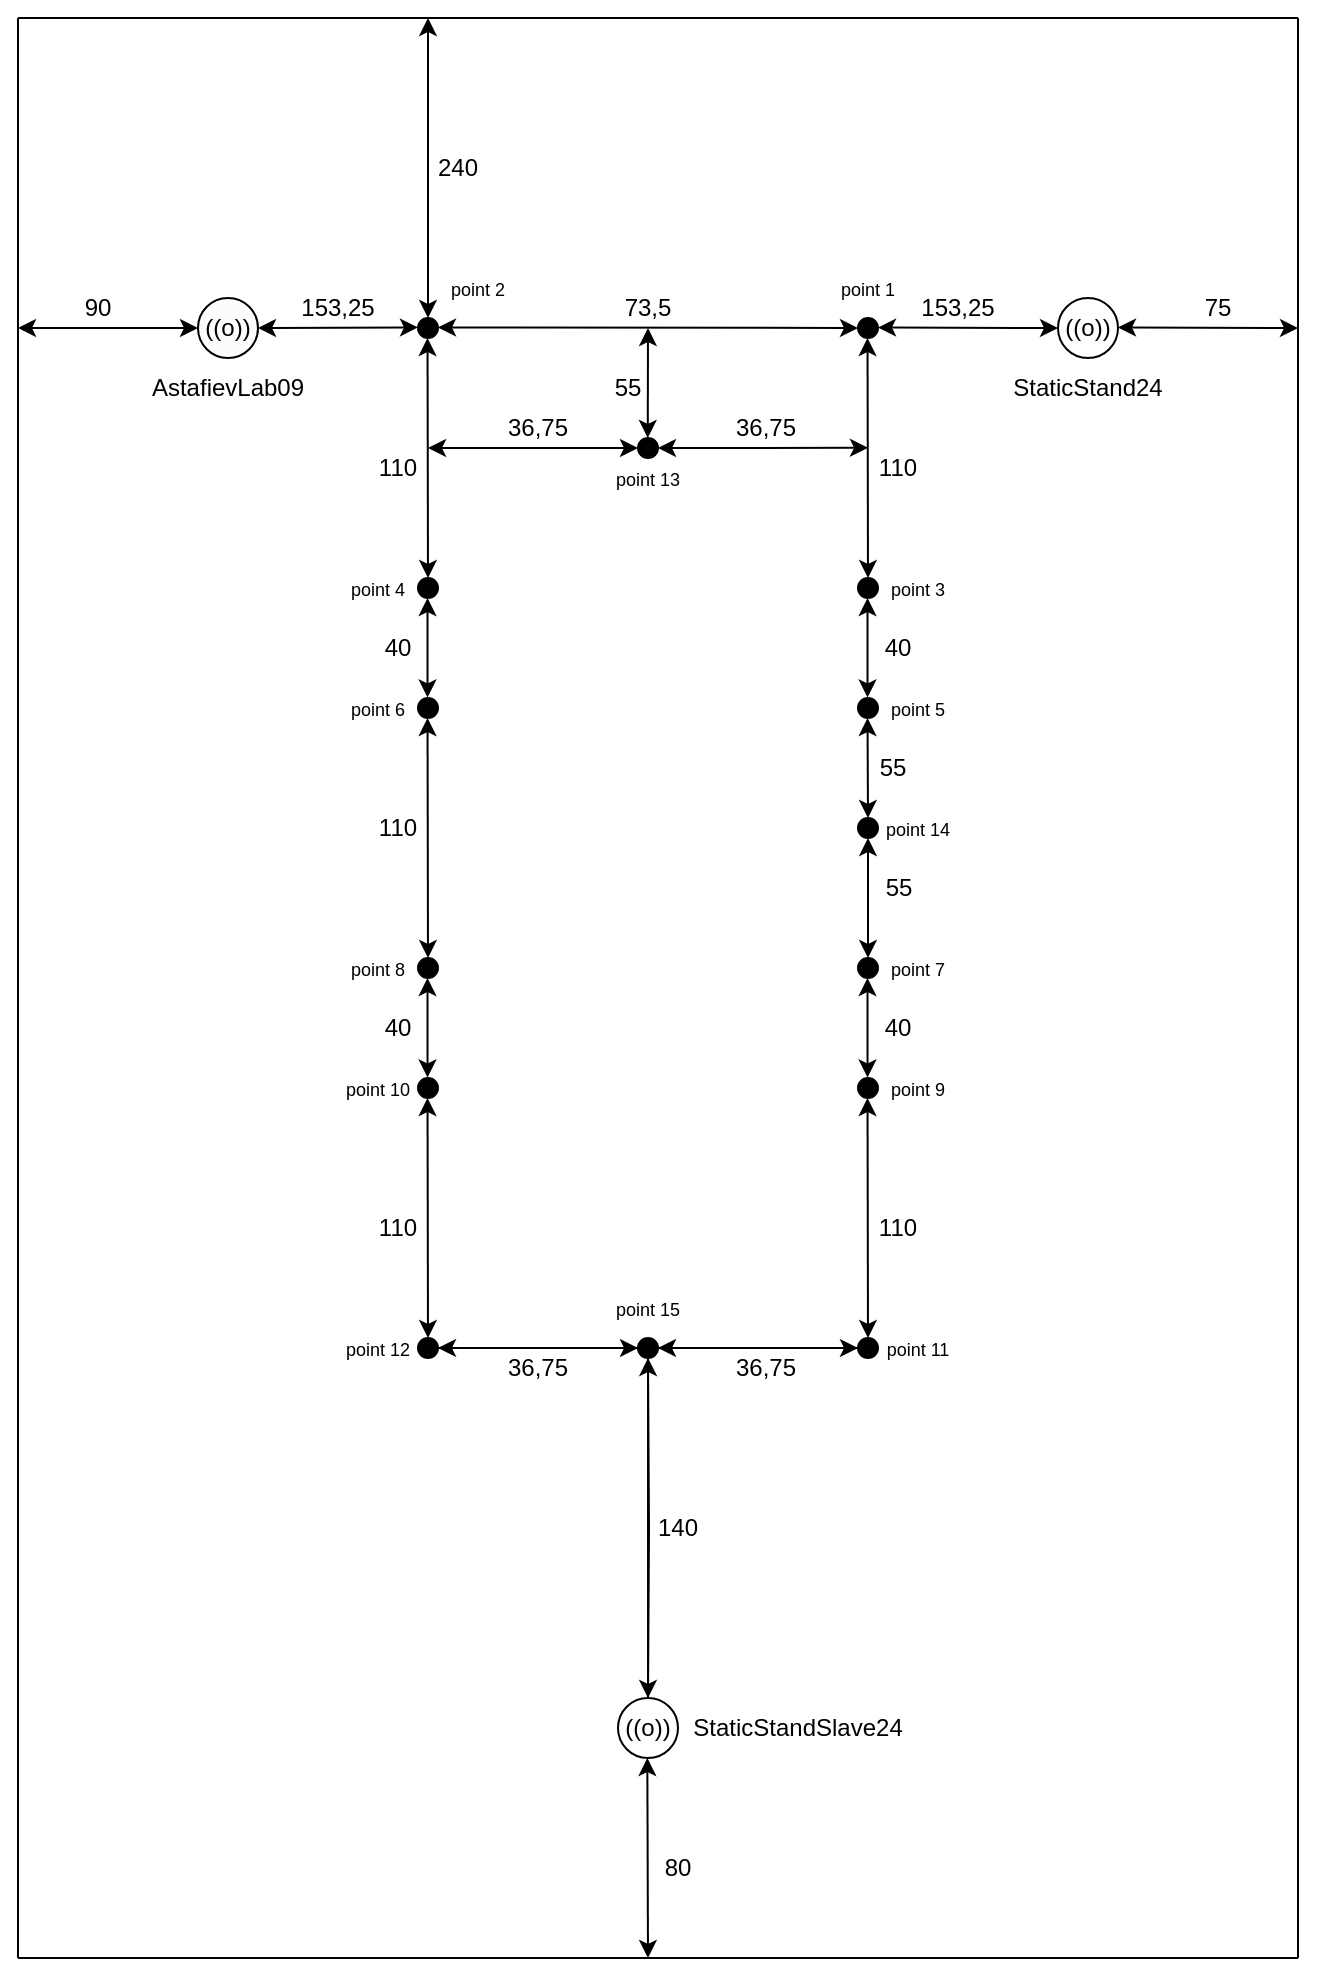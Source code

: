 <mxfile version="26.1.0">
  <diagram name="Страница — 1" id="Lmm25QguTGW_84BgqQ6a">
    <mxGraphModel dx="819" dy="1595" grid="1" gridSize="10" guides="1" tooltips="1" connect="1" arrows="1" fold="1" page="1" pageScale="1" pageWidth="827" pageHeight="1169" math="0" shadow="0">
      <root>
        <mxCell id="0" />
        <mxCell id="1" parent="0" />
        <mxCell id="PwcIGHLQwaDQoBqi6ZXV-9" value="" style="endArrow=classic;startArrow=classic;html=1;rounded=0;" edge="1" parent="1">
          <mxGeometry width="50" height="50" relative="1" as="geometry">
            <mxPoint x="160" y="115" as="sourcePoint" />
            <mxPoint x="240" y="114.71" as="targetPoint" />
          </mxGeometry>
        </mxCell>
        <mxCell id="PwcIGHLQwaDQoBqi6ZXV-10" value="" style="endArrow=classic;startArrow=classic;html=1;rounded=0;" edge="1" parent="1">
          <mxGeometry width="50" height="50" relative="1" as="geometry">
            <mxPoint x="250" y="114.71" as="sourcePoint" />
            <mxPoint x="460" y="115" as="targetPoint" />
          </mxGeometry>
        </mxCell>
        <mxCell id="PwcIGHLQwaDQoBqi6ZXV-11" value="" style="endArrow=classic;startArrow=classic;html=1;rounded=0;" edge="1" parent="1">
          <mxGeometry width="50" height="50" relative="1" as="geometry">
            <mxPoint x="470" y="114.76" as="sourcePoint" />
            <mxPoint x="560" y="115" as="targetPoint" />
          </mxGeometry>
        </mxCell>
        <mxCell id="PwcIGHLQwaDQoBqi6ZXV-12" value="" style="endArrow=classic;startArrow=classic;html=1;rounded=0;entryX=0;entryY=0.5;entryDx=0;entryDy=0;" edge="1" parent="1">
          <mxGeometry width="50" height="50" relative="1" as="geometry">
            <mxPoint x="40" y="115" as="sourcePoint" />
            <mxPoint x="130" y="115" as="targetPoint" />
          </mxGeometry>
        </mxCell>
        <mxCell id="PwcIGHLQwaDQoBqi6ZXV-13" value="" style="endArrow=classic;startArrow=classic;html=1;rounded=0;" edge="1" parent="1">
          <mxGeometry width="50" height="50" relative="1" as="geometry">
            <mxPoint x="590" y="114.71" as="sourcePoint" />
            <mxPoint x="680" y="115" as="targetPoint" />
          </mxGeometry>
        </mxCell>
        <mxCell id="PwcIGHLQwaDQoBqi6ZXV-15" value="((о))" style="ellipse;whiteSpace=wrap;html=1;aspect=fixed;fillColor=#FCFCFC;" vertex="1" parent="1">
          <mxGeometry x="130" y="100" width="30" height="30" as="geometry" />
        </mxCell>
        <mxCell id="PwcIGHLQwaDQoBqi6ZXV-17" value="" style="ellipse;whiteSpace=wrap;html=1;aspect=fixed;fillColor=#000000;" vertex="1" parent="1">
          <mxGeometry x="240" y="110" width="10" height="10" as="geometry" />
        </mxCell>
        <mxCell id="PwcIGHLQwaDQoBqi6ZXV-18" value="((о))" style="ellipse;whiteSpace=wrap;html=1;aspect=fixed;fillColor=#FFFFFF;" vertex="1" parent="1">
          <mxGeometry x="560" y="100" width="30" height="30" as="geometry" />
        </mxCell>
        <mxCell id="PwcIGHLQwaDQoBqi6ZXV-19" value="" style="ellipse;whiteSpace=wrap;html=1;aspect=fixed;fillColor=#000000;" vertex="1" parent="1">
          <mxGeometry x="240" y="300" width="10" height="10" as="geometry" />
        </mxCell>
        <mxCell id="PwcIGHLQwaDQoBqi6ZXV-20" value="" style="ellipse;whiteSpace=wrap;html=1;aspect=fixed;fillColor=#000000;" vertex="1" parent="1">
          <mxGeometry x="460" y="110" width="10" height="10" as="geometry" />
        </mxCell>
        <mxCell id="PwcIGHLQwaDQoBqi6ZXV-22" value="" style="endArrow=classic;startArrow=classic;html=1;rounded=0;" edge="1" parent="1">
          <mxGeometry width="50" height="50" relative="1" as="geometry">
            <mxPoint x="244.76" y="250" as="sourcePoint" />
            <mxPoint x="244.76" y="299.71" as="targetPoint" />
          </mxGeometry>
        </mxCell>
        <mxCell id="PwcIGHLQwaDQoBqi6ZXV-23" value="" style="endArrow=classic;startArrow=classic;html=1;rounded=0;" edge="1" parent="1">
          <mxGeometry width="50" height="50" relative="1" as="geometry">
            <mxPoint x="464.76" y="250" as="sourcePoint" />
            <mxPoint x="464.76" y="299.71" as="targetPoint" />
          </mxGeometry>
        </mxCell>
        <mxCell id="PwcIGHLQwaDQoBqi6ZXV-24" value="" style="endArrow=classic;startArrow=classic;html=1;rounded=0;" edge="1" parent="1">
          <mxGeometry width="50" height="50" relative="1" as="geometry">
            <mxPoint x="244.76" y="120" as="sourcePoint" />
            <mxPoint x="245" y="240" as="targetPoint" />
          </mxGeometry>
        </mxCell>
        <mxCell id="PwcIGHLQwaDQoBqi6ZXV-25" value="" style="ellipse;whiteSpace=wrap;html=1;aspect=fixed;fillColor=#000000;" vertex="1" parent="1">
          <mxGeometry x="460" y="300" width="10" height="10" as="geometry" />
        </mxCell>
        <mxCell id="PwcIGHLQwaDQoBqi6ZXV-26" value="" style="endArrow=classic;startArrow=classic;html=1;rounded=0;" edge="1" parent="1">
          <mxGeometry width="50" height="50" relative="1" as="geometry">
            <mxPoint x="464.76" y="120" as="sourcePoint" />
            <mxPoint x="465" y="240" as="targetPoint" />
          </mxGeometry>
        </mxCell>
        <mxCell id="PwcIGHLQwaDQoBqi6ZXV-27" value="" style="ellipse;whiteSpace=wrap;html=1;aspect=fixed;fillColor=#000000;" vertex="1" parent="1">
          <mxGeometry x="460" y="240" width="10" height="10" as="geometry" />
        </mxCell>
        <mxCell id="PwcIGHLQwaDQoBqi6ZXV-28" value="" style="ellipse;whiteSpace=wrap;html=1;aspect=fixed;fillColor=#000000;" vertex="1" parent="1">
          <mxGeometry x="240" y="240" width="10" height="10" as="geometry" />
        </mxCell>
        <mxCell id="PwcIGHLQwaDQoBqi6ZXV-29" value="" style="endArrow=classic;startArrow=classic;html=1;rounded=0;" edge="1" parent="1">
          <mxGeometry width="50" height="50" relative="1" as="geometry">
            <mxPoint x="244.76" y="310" as="sourcePoint" />
            <mxPoint x="245" y="430" as="targetPoint" />
          </mxGeometry>
        </mxCell>
        <mxCell id="PwcIGHLQwaDQoBqi6ZXV-30" value="" style="endArrow=classic;startArrow=classic;html=1;rounded=0;" edge="1" parent="1" source="PwcIGHLQwaDQoBqi6ZXV-112">
          <mxGeometry width="50" height="50" relative="1" as="geometry">
            <mxPoint x="464.76" y="310" as="sourcePoint" />
            <mxPoint x="465" y="430" as="targetPoint" />
          </mxGeometry>
        </mxCell>
        <mxCell id="PwcIGHLQwaDQoBqi6ZXV-31" value="" style="ellipse;whiteSpace=wrap;html=1;aspect=fixed;fillColor=#000000;" vertex="1" parent="1">
          <mxGeometry x="460" y="430" width="10" height="10" as="geometry" />
        </mxCell>
        <mxCell id="PwcIGHLQwaDQoBqi6ZXV-32" value="" style="ellipse;whiteSpace=wrap;html=1;aspect=fixed;fillColor=#000000;" vertex="1" parent="1">
          <mxGeometry x="240" y="430" width="10" height="10" as="geometry" />
        </mxCell>
        <mxCell id="PwcIGHLQwaDQoBqi6ZXV-47" style="rounded=0;orthogonalLoop=1;jettySize=auto;html=1;exitX=1;exitY=0.5;exitDx=0;exitDy=0;entryX=0;entryY=0.5;entryDx=0;entryDy=0;" edge="1" parent="1" source="PwcIGHLQwaDQoBqi6ZXV-33" target="PwcIGHLQwaDQoBqi6ZXV-40">
          <mxGeometry relative="1" as="geometry" />
        </mxCell>
        <mxCell id="PwcIGHLQwaDQoBqi6ZXV-33" value="" style="ellipse;whiteSpace=wrap;html=1;aspect=fixed;fillColor=#000000;" vertex="1" parent="1">
          <mxGeometry x="240" y="620" width="10" height="10" as="geometry" />
        </mxCell>
        <mxCell id="PwcIGHLQwaDQoBqi6ZXV-34" value="" style="endArrow=classic;startArrow=classic;html=1;rounded=0;" edge="1" parent="1">
          <mxGeometry width="50" height="50" relative="1" as="geometry">
            <mxPoint x="244.76" y="440" as="sourcePoint" />
            <mxPoint x="244.76" y="489.71" as="targetPoint" />
          </mxGeometry>
        </mxCell>
        <mxCell id="PwcIGHLQwaDQoBqi6ZXV-52" style="edgeStyle=orthogonalEdgeStyle;rounded=0;orthogonalLoop=1;jettySize=auto;html=1;exitX=0.5;exitY=0;exitDx=0;exitDy=0;entryX=0.5;entryY=1;entryDx=0;entryDy=0;" edge="1" parent="1" target="PwcIGHLQwaDQoBqi6ZXV-40">
          <mxGeometry relative="1" as="geometry">
            <mxPoint x="355" y="800" as="sourcePoint" />
          </mxGeometry>
        </mxCell>
        <mxCell id="PwcIGHLQwaDQoBqi6ZXV-36" value="" style="endArrow=classic;startArrow=classic;html=1;rounded=0;" edge="1" parent="1">
          <mxGeometry width="50" height="50" relative="1" as="geometry">
            <mxPoint x="244.76" y="500" as="sourcePoint" />
            <mxPoint x="245" y="620" as="targetPoint" />
          </mxGeometry>
        </mxCell>
        <mxCell id="PwcIGHLQwaDQoBqi6ZXV-37" value="" style="ellipse;whiteSpace=wrap;html=1;aspect=fixed;fillColor=#000000;" vertex="1" parent="1">
          <mxGeometry x="240" y="490" width="10" height="10" as="geometry" />
        </mxCell>
        <mxCell id="PwcIGHLQwaDQoBqi6ZXV-38" value="" style="ellipse;whiteSpace=wrap;html=1;aspect=fixed;fillColor=#000000;" vertex="1" parent="1">
          <mxGeometry x="460" y="490" width="10" height="10" as="geometry" />
        </mxCell>
        <mxCell id="PwcIGHLQwaDQoBqi6ZXV-39" value="" style="endArrow=classic;startArrow=classic;html=1;rounded=0;" edge="1" parent="1">
          <mxGeometry width="50" height="50" relative="1" as="geometry">
            <mxPoint x="464.76" y="440" as="sourcePoint" />
            <mxPoint x="464.76" y="489.71" as="targetPoint" />
          </mxGeometry>
        </mxCell>
        <mxCell id="PwcIGHLQwaDQoBqi6ZXV-48" style="edgeStyle=orthogonalEdgeStyle;rounded=0;orthogonalLoop=1;jettySize=auto;html=1;exitX=0;exitY=0.5;exitDx=0;exitDy=0;entryX=1;entryY=0.5;entryDx=0;entryDy=0;" edge="1" parent="1" source="PwcIGHLQwaDQoBqi6ZXV-40" target="PwcIGHLQwaDQoBqi6ZXV-33">
          <mxGeometry relative="1" as="geometry" />
        </mxCell>
        <mxCell id="PwcIGHLQwaDQoBqi6ZXV-49" style="edgeStyle=orthogonalEdgeStyle;rounded=0;orthogonalLoop=1;jettySize=auto;html=1;exitX=1;exitY=0.5;exitDx=0;exitDy=0;entryX=0;entryY=0.5;entryDx=0;entryDy=0;" edge="1" parent="1" source="PwcIGHLQwaDQoBqi6ZXV-40" target="PwcIGHLQwaDQoBqi6ZXV-42">
          <mxGeometry relative="1" as="geometry" />
        </mxCell>
        <mxCell id="PwcIGHLQwaDQoBqi6ZXV-51" style="edgeStyle=orthogonalEdgeStyle;rounded=0;orthogonalLoop=1;jettySize=auto;html=1;exitX=0.5;exitY=1;exitDx=0;exitDy=0;entryX=0.5;entryY=0;entryDx=0;entryDy=0;" edge="1" parent="1" source="PwcIGHLQwaDQoBqi6ZXV-53">
          <mxGeometry relative="1" as="geometry">
            <mxPoint x="355" y="800" as="targetPoint" />
          </mxGeometry>
        </mxCell>
        <mxCell id="PwcIGHLQwaDQoBqi6ZXV-40" value="" style="ellipse;whiteSpace=wrap;html=1;aspect=fixed;fillColor=#000000;" vertex="1" parent="1">
          <mxGeometry x="350" y="620" width="10" height="10" as="geometry" />
        </mxCell>
        <mxCell id="PwcIGHLQwaDQoBqi6ZXV-41" value="" style="endArrow=classic;startArrow=classic;html=1;rounded=0;" edge="1" parent="1">
          <mxGeometry width="50" height="50" relative="1" as="geometry">
            <mxPoint x="464.76" y="500" as="sourcePoint" />
            <mxPoint x="465" y="620" as="targetPoint" />
          </mxGeometry>
        </mxCell>
        <mxCell id="PwcIGHLQwaDQoBqi6ZXV-50" style="edgeStyle=orthogonalEdgeStyle;rounded=0;orthogonalLoop=1;jettySize=auto;html=1;exitX=0;exitY=0.5;exitDx=0;exitDy=0;entryX=1;entryY=0.5;entryDx=0;entryDy=0;" edge="1" parent="1" source="PwcIGHLQwaDQoBqi6ZXV-42" target="PwcIGHLQwaDQoBqi6ZXV-40">
          <mxGeometry relative="1" as="geometry" />
        </mxCell>
        <mxCell id="PwcIGHLQwaDQoBqi6ZXV-42" value="" style="ellipse;whiteSpace=wrap;html=1;aspect=fixed;fillColor=#000000;" vertex="1" parent="1">
          <mxGeometry x="460" y="620" width="10" height="10" as="geometry" />
        </mxCell>
        <mxCell id="PwcIGHLQwaDQoBqi6ZXV-54" value="" style="edgeStyle=orthogonalEdgeStyle;rounded=0;orthogonalLoop=1;jettySize=auto;html=1;exitX=0.5;exitY=1;exitDx=0;exitDy=0;entryX=0.5;entryY=0;entryDx=0;entryDy=0;" edge="1" parent="1" source="PwcIGHLQwaDQoBqi6ZXV-40" target="PwcIGHLQwaDQoBqi6ZXV-53">
          <mxGeometry relative="1" as="geometry">
            <mxPoint x="355" y="630" as="sourcePoint" />
            <mxPoint x="355" y="800" as="targetPoint" />
          </mxGeometry>
        </mxCell>
        <mxCell id="PwcIGHLQwaDQoBqi6ZXV-53" value="((о))" style="ellipse;whiteSpace=wrap;html=1;aspect=fixed;fillColor=#FFFFFF;" vertex="1" parent="1">
          <mxGeometry x="340" y="800" width="30" height="30" as="geometry" />
        </mxCell>
        <mxCell id="PwcIGHLQwaDQoBqi6ZXV-56" value="" style="endArrow=none;html=1;rounded=0;" edge="1" parent="1">
          <mxGeometry width="50" height="50" relative="1" as="geometry">
            <mxPoint x="40" y="930" as="sourcePoint" />
            <mxPoint x="680" y="930" as="targetPoint" />
          </mxGeometry>
        </mxCell>
        <mxCell id="PwcIGHLQwaDQoBqi6ZXV-57" value="" style="endArrow=none;html=1;rounded=0;" edge="1" parent="1">
          <mxGeometry width="50" height="50" relative="1" as="geometry">
            <mxPoint x="40" y="-40" as="sourcePoint" />
            <mxPoint x="680" y="-40" as="targetPoint" />
          </mxGeometry>
        </mxCell>
        <mxCell id="PwcIGHLQwaDQoBqi6ZXV-58" value="" style="endArrow=none;html=1;rounded=0;" edge="1" parent="1">
          <mxGeometry width="50" height="50" relative="1" as="geometry">
            <mxPoint x="680" y="-40" as="sourcePoint" />
            <mxPoint x="680" y="930" as="targetPoint" />
          </mxGeometry>
        </mxCell>
        <mxCell id="PwcIGHLQwaDQoBqi6ZXV-59" value="" style="endArrow=none;html=1;rounded=0;" edge="1" parent="1">
          <mxGeometry width="50" height="50" relative="1" as="geometry">
            <mxPoint x="40" y="-40" as="sourcePoint" />
            <mxPoint x="40" y="930" as="targetPoint" />
          </mxGeometry>
        </mxCell>
        <mxCell id="PwcIGHLQwaDQoBqi6ZXV-60" value="" style="endArrow=classic;startArrow=classic;html=1;rounded=0;" edge="1" parent="1">
          <mxGeometry width="50" height="50" relative="1" as="geometry">
            <mxPoint x="354.66" y="830" as="sourcePoint" />
            <mxPoint x="355" y="930" as="targetPoint" />
          </mxGeometry>
        </mxCell>
        <mxCell id="PwcIGHLQwaDQoBqi6ZXV-61" value="110" style="text;html=1;align=center;verticalAlign=middle;whiteSpace=wrap;rounded=0;" vertex="1" parent="1">
          <mxGeometry x="215" y="180" width="30" height="10" as="geometry" />
        </mxCell>
        <mxCell id="PwcIGHLQwaDQoBqi6ZXV-62" value="110" style="text;html=1;align=center;verticalAlign=middle;whiteSpace=wrap;rounded=0;" vertex="1" parent="1">
          <mxGeometry x="450" y="550" width="60" height="30" as="geometry" />
        </mxCell>
        <mxCell id="PwcIGHLQwaDQoBqi6ZXV-63" value="110" style="text;html=1;align=center;verticalAlign=middle;whiteSpace=wrap;rounded=0;" vertex="1" parent="1">
          <mxGeometry x="200" y="550" width="60" height="30" as="geometry" />
        </mxCell>
        <mxCell id="PwcIGHLQwaDQoBqi6ZXV-64" value="55" style="text;html=1;align=center;verticalAlign=middle;whiteSpace=wrap;rounded=0;" vertex="1" parent="1">
          <mxGeometry x="460" y="330" width="35" height="10" as="geometry" />
        </mxCell>
        <mxCell id="PwcIGHLQwaDQoBqi6ZXV-65" value="110" style="text;html=1;align=center;verticalAlign=middle;whiteSpace=wrap;rounded=0;" vertex="1" parent="1">
          <mxGeometry x="200" y="350" width="60" height="30" as="geometry" />
        </mxCell>
        <mxCell id="PwcIGHLQwaDQoBqi6ZXV-66" value="110" style="text;html=1;align=center;verticalAlign=middle;whiteSpace=wrap;rounded=0;" vertex="1" parent="1">
          <mxGeometry x="450" y="170" width="60" height="30" as="geometry" />
        </mxCell>
        <mxCell id="PwcIGHLQwaDQoBqi6ZXV-67" value="40" style="text;html=1;align=center;verticalAlign=middle;whiteSpace=wrap;rounded=0;" vertex="1" parent="1">
          <mxGeometry x="200" y="260" width="60" height="30" as="geometry" />
        </mxCell>
        <mxCell id="PwcIGHLQwaDQoBqi6ZXV-68" value="40" style="text;html=1;align=center;verticalAlign=middle;whiteSpace=wrap;rounded=0;" vertex="1" parent="1">
          <mxGeometry x="450" y="260" width="60" height="30" as="geometry" />
        </mxCell>
        <mxCell id="PwcIGHLQwaDQoBqi6ZXV-69" value="40" style="text;html=1;align=center;verticalAlign=middle;whiteSpace=wrap;rounded=0;" vertex="1" parent="1">
          <mxGeometry x="200" y="450" width="60" height="30" as="geometry" />
        </mxCell>
        <mxCell id="PwcIGHLQwaDQoBqi6ZXV-70" value="40" style="text;html=1;align=center;verticalAlign=middle;whiteSpace=wrap;rounded=0;" vertex="1" parent="1">
          <mxGeometry x="450" y="450" width="60" height="30" as="geometry" />
        </mxCell>
        <mxCell id="PwcIGHLQwaDQoBqi6ZXV-71" value="73,5" style="text;html=1;align=center;verticalAlign=middle;whiteSpace=wrap;rounded=0;" vertex="1" parent="1">
          <mxGeometry x="325" y="95" width="60" height="20" as="geometry" />
        </mxCell>
        <mxCell id="PwcIGHLQwaDQoBqi6ZXV-72" value="36,75" style="text;html=1;align=center;verticalAlign=middle;whiteSpace=wrap;rounded=0;" vertex="1" parent="1">
          <mxGeometry x="270" y="620" width="60" height="30" as="geometry" />
        </mxCell>
        <mxCell id="PwcIGHLQwaDQoBqi6ZXV-73" value="36,75" style="text;html=1;align=center;verticalAlign=middle;whiteSpace=wrap;rounded=0;" vertex="1" parent="1">
          <mxGeometry x="383.5" y="620" width="60" height="30" as="geometry" />
        </mxCell>
        <mxCell id="PwcIGHLQwaDQoBqi6ZXV-74" value="140" style="text;html=1;align=center;verticalAlign=middle;whiteSpace=wrap;rounded=0;" vertex="1" parent="1">
          <mxGeometry x="340" y="700" width="60" height="30" as="geometry" />
        </mxCell>
        <mxCell id="PwcIGHLQwaDQoBqi6ZXV-75" value="80" style="text;html=1;align=center;verticalAlign=middle;whiteSpace=wrap;rounded=0;" vertex="1" parent="1">
          <mxGeometry x="340" y="870" width="60" height="30" as="geometry" />
        </mxCell>
        <mxCell id="PwcIGHLQwaDQoBqi6ZXV-76" value="153,25" style="text;html=1;align=center;verticalAlign=middle;whiteSpace=wrap;rounded=0;" vertex="1" parent="1">
          <mxGeometry x="170" y="90" width="60" height="30" as="geometry" />
        </mxCell>
        <mxCell id="PwcIGHLQwaDQoBqi6ZXV-77" value="153,25" style="text;html=1;align=center;verticalAlign=middle;whiteSpace=wrap;rounded=0;" vertex="1" parent="1">
          <mxGeometry x="480" y="90" width="60" height="30" as="geometry" />
        </mxCell>
        <mxCell id="PwcIGHLQwaDQoBqi6ZXV-78" value="75" style="text;html=1;align=center;verticalAlign=middle;whiteSpace=wrap;rounded=0;" vertex="1" parent="1">
          <mxGeometry x="610" y="90" width="60" height="30" as="geometry" />
        </mxCell>
        <mxCell id="PwcIGHLQwaDQoBqi6ZXV-79" value="90" style="text;html=1;align=center;verticalAlign=middle;whiteSpace=wrap;rounded=0;" vertex="1" parent="1">
          <mxGeometry x="50" y="90" width="60" height="30" as="geometry" />
        </mxCell>
        <mxCell id="PwcIGHLQwaDQoBqi6ZXV-82" value="AstafievLab09" style="text;html=1;align=center;verticalAlign=middle;whiteSpace=wrap;rounded=0;" vertex="1" parent="1">
          <mxGeometry x="115" y="130" width="60" height="30" as="geometry" />
        </mxCell>
        <mxCell id="PwcIGHLQwaDQoBqi6ZXV-83" value="StaticStand24" style="text;html=1;align=center;verticalAlign=middle;whiteSpace=wrap;rounded=0;" vertex="1" parent="1">
          <mxGeometry x="545" y="130" width="60" height="30" as="geometry" />
        </mxCell>
        <mxCell id="PwcIGHLQwaDQoBqi6ZXV-84" value="StaticStandSlave24" style="text;html=1;align=center;verticalAlign=middle;whiteSpace=wrap;rounded=0;" vertex="1" parent="1">
          <mxGeometry x="400" y="800" width="60" height="30" as="geometry" />
        </mxCell>
        <mxCell id="PwcIGHLQwaDQoBqi6ZXV-85" value="" style="endArrow=classic;startArrow=classic;html=1;rounded=0;exitX=0.5;exitY=0;exitDx=0;exitDy=0;" edge="1" parent="1" source="PwcIGHLQwaDQoBqi6ZXV-17">
          <mxGeometry width="50" height="50" relative="1" as="geometry">
            <mxPoint x="130" y="40" as="sourcePoint" />
            <mxPoint x="245" y="-40" as="targetPoint" />
          </mxGeometry>
        </mxCell>
        <mxCell id="PwcIGHLQwaDQoBqi6ZXV-86" value="240" style="text;html=1;align=center;verticalAlign=middle;whiteSpace=wrap;rounded=0;" vertex="1" parent="1">
          <mxGeometry x="230" y="20" width="60" height="30" as="geometry" />
        </mxCell>
        <mxCell id="PwcIGHLQwaDQoBqi6ZXV-87" value="&lt;font style=&quot;font-size: 9px;&quot;&gt;point 1&lt;/font&gt;" style="text;html=1;align=center;verticalAlign=middle;whiteSpace=wrap;rounded=0;" vertex="1" parent="1">
          <mxGeometry x="435" y="80" width="60" height="30" as="geometry" />
        </mxCell>
        <mxCell id="PwcIGHLQwaDQoBqi6ZXV-88" value="&lt;font style=&quot;font-size: 9px;&quot;&gt;point 2&lt;/font&gt;" style="text;html=1;align=center;verticalAlign=middle;whiteSpace=wrap;rounded=0;" vertex="1" parent="1">
          <mxGeometry x="240" y="80" width="60" height="30" as="geometry" />
        </mxCell>
        <mxCell id="PwcIGHLQwaDQoBqi6ZXV-89" value="&lt;font style=&quot;font-size: 9px;&quot;&gt;point 3&lt;/font&gt;" style="text;html=1;align=center;verticalAlign=middle;whiteSpace=wrap;rounded=0;" vertex="1" parent="1">
          <mxGeometry x="460" y="230" width="60" height="30" as="geometry" />
        </mxCell>
        <mxCell id="PwcIGHLQwaDQoBqi6ZXV-90" value="&lt;font style=&quot;font-size: 9px;&quot;&gt;point 4&lt;/font&gt;" style="text;html=1;align=center;verticalAlign=middle;whiteSpace=wrap;rounded=0;" vertex="1" parent="1">
          <mxGeometry x="190" y="230" width="60" height="30" as="geometry" />
        </mxCell>
        <mxCell id="PwcIGHLQwaDQoBqi6ZXV-91" value="&lt;font style=&quot;font-size: 9px;&quot;&gt;point 5&lt;/font&gt;" style="text;html=1;align=center;verticalAlign=middle;whiteSpace=wrap;rounded=0;" vertex="1" parent="1">
          <mxGeometry x="470" y="290" width="40" height="30" as="geometry" />
        </mxCell>
        <mxCell id="PwcIGHLQwaDQoBqi6ZXV-92" value="&lt;font style=&quot;font-size: 9px;&quot;&gt;point 6&lt;/font&gt;" style="text;html=1;align=center;verticalAlign=middle;whiteSpace=wrap;rounded=0;" vertex="1" parent="1">
          <mxGeometry x="190" y="290" width="60" height="30" as="geometry" />
        </mxCell>
        <mxCell id="PwcIGHLQwaDQoBqi6ZXV-93" value="&lt;font style=&quot;font-size: 9px;&quot;&gt;point 7&lt;/font&gt;" style="text;html=1;align=center;verticalAlign=middle;whiteSpace=wrap;rounded=0;" vertex="1" parent="1">
          <mxGeometry x="460" y="420" width="60" height="30" as="geometry" />
        </mxCell>
        <mxCell id="PwcIGHLQwaDQoBqi6ZXV-94" value="&lt;font style=&quot;font-size: 9px;&quot;&gt;point 8&lt;/font&gt;" style="text;html=1;align=center;verticalAlign=middle;whiteSpace=wrap;rounded=0;" vertex="1" parent="1">
          <mxGeometry x="190" y="420" width="60" height="30" as="geometry" />
        </mxCell>
        <mxCell id="PwcIGHLQwaDQoBqi6ZXV-95" value="&lt;font style=&quot;font-size: 9px;&quot;&gt;point 9&lt;/font&gt;" style="text;html=1;align=center;verticalAlign=middle;whiteSpace=wrap;rounded=0;" vertex="1" parent="1">
          <mxGeometry x="460" y="480" width="60" height="30" as="geometry" />
        </mxCell>
        <mxCell id="PwcIGHLQwaDQoBqi6ZXV-96" value="&lt;font style=&quot;font-size: 9px;&quot;&gt;point 10&lt;/font&gt;" style="text;html=1;align=center;verticalAlign=middle;whiteSpace=wrap;rounded=0;" vertex="1" parent="1">
          <mxGeometry x="190" y="480" width="60" height="30" as="geometry" />
        </mxCell>
        <mxCell id="PwcIGHLQwaDQoBqi6ZXV-97" value="&lt;font style=&quot;font-size: 9px;&quot;&gt;point 11&lt;/font&gt;" style="text;html=1;align=center;verticalAlign=middle;whiteSpace=wrap;rounded=0;" vertex="1" parent="1">
          <mxGeometry x="460" y="610" width="60" height="30" as="geometry" />
        </mxCell>
        <mxCell id="PwcIGHLQwaDQoBqi6ZXV-98" value="&lt;font style=&quot;font-size: 9px;&quot;&gt;point 12&lt;/font&gt;" style="text;html=1;align=center;verticalAlign=middle;whiteSpace=wrap;rounded=0;" vertex="1" parent="1">
          <mxGeometry x="190" y="610" width="60" height="30" as="geometry" />
        </mxCell>
        <mxCell id="PwcIGHLQwaDQoBqi6ZXV-99" value="" style="ellipse;whiteSpace=wrap;html=1;aspect=fixed;fillColor=#000000;" vertex="1" parent="1">
          <mxGeometry x="350" y="170" width="10" height="10" as="geometry" />
        </mxCell>
        <mxCell id="PwcIGHLQwaDQoBqi6ZXV-100" value="&lt;font style=&quot;font-size: 9px;&quot;&gt;point 13&lt;/font&gt;" style="text;html=1;align=center;verticalAlign=middle;whiteSpace=wrap;rounded=0;" vertex="1" parent="1">
          <mxGeometry x="325" y="180" width="60" height="20" as="geometry" />
        </mxCell>
        <mxCell id="PwcIGHLQwaDQoBqi6ZXV-102" value="" style="endArrow=classic;startArrow=classic;html=1;rounded=0;entryX=0;entryY=0.5;entryDx=0;entryDy=0;" edge="1" parent="1" target="PwcIGHLQwaDQoBqi6ZXV-99">
          <mxGeometry width="50" height="50" relative="1" as="geometry">
            <mxPoint x="245" y="175" as="sourcePoint" />
            <mxPoint x="340" y="175" as="targetPoint" />
          </mxGeometry>
        </mxCell>
        <mxCell id="PwcIGHLQwaDQoBqi6ZXV-103" value="" style="endArrow=classic;startArrow=classic;html=1;rounded=0;exitX=1;exitY=0.5;exitDx=0;exitDy=0;" edge="1" parent="1" source="PwcIGHLQwaDQoBqi6ZXV-99">
          <mxGeometry width="50" height="50" relative="1" as="geometry">
            <mxPoint x="365" y="175.12" as="sourcePoint" />
            <mxPoint x="465" y="174.88" as="targetPoint" />
          </mxGeometry>
        </mxCell>
        <mxCell id="PwcIGHLQwaDQoBqi6ZXV-107" value="" style="endArrow=classic;startArrow=classic;html=1;rounded=0;entryX=0.5;entryY=1;entryDx=0;entryDy=0;" edge="1" parent="1" target="PwcIGHLQwaDQoBqi6ZXV-71">
          <mxGeometry width="50" height="50" relative="1" as="geometry">
            <mxPoint x="354.88" y="170" as="sourcePoint" />
            <mxPoint x="355.12" y="120" as="targetPoint" />
          </mxGeometry>
        </mxCell>
        <mxCell id="PwcIGHLQwaDQoBqi6ZXV-108" value="55" style="text;html=1;align=center;verticalAlign=middle;whiteSpace=wrap;rounded=0;" vertex="1" parent="1">
          <mxGeometry x="325" y="135" width="40" height="20" as="geometry" />
        </mxCell>
        <mxCell id="PwcIGHLQwaDQoBqi6ZXV-110" value="36,75" style="text;html=1;align=center;verticalAlign=middle;whiteSpace=wrap;rounded=0;" vertex="1" parent="1">
          <mxGeometry x="270" y="150" width="60" height="30" as="geometry" />
        </mxCell>
        <mxCell id="PwcIGHLQwaDQoBqi6ZXV-111" value="36,75" style="text;html=1;align=center;verticalAlign=middle;whiteSpace=wrap;rounded=0;" vertex="1" parent="1">
          <mxGeometry x="383.5" y="150" width="60" height="30" as="geometry" />
        </mxCell>
        <mxCell id="PwcIGHLQwaDQoBqi6ZXV-113" value="" style="endArrow=classic;startArrow=classic;html=1;rounded=0;" edge="1" parent="1" target="PwcIGHLQwaDQoBqi6ZXV-112">
          <mxGeometry width="50" height="50" relative="1" as="geometry">
            <mxPoint x="464.76" y="310" as="sourcePoint" />
            <mxPoint x="465" y="430" as="targetPoint" />
          </mxGeometry>
        </mxCell>
        <mxCell id="PwcIGHLQwaDQoBqi6ZXV-112" value="" style="ellipse;whiteSpace=wrap;html=1;aspect=fixed;fillColor=#000000;" vertex="1" parent="1">
          <mxGeometry x="460" y="360" width="10" height="10" as="geometry" />
        </mxCell>
        <mxCell id="PwcIGHLQwaDQoBqi6ZXV-114" value="&lt;font style=&quot;font-size: 9px;&quot;&gt;point 14&lt;/font&gt;" style="text;html=1;align=center;verticalAlign=middle;whiteSpace=wrap;rounded=0;" vertex="1" parent="1">
          <mxGeometry x="470" y="350" width="40" height="30" as="geometry" />
        </mxCell>
        <mxCell id="PwcIGHLQwaDQoBqi6ZXV-115" value="55" style="text;html=1;align=center;verticalAlign=middle;whiteSpace=wrap;rounded=0;" vertex="1" parent="1">
          <mxGeometry x="462.5" y="390" width="35" height="10" as="geometry" />
        </mxCell>
        <mxCell id="PwcIGHLQwaDQoBqi6ZXV-116" value="&lt;font style=&quot;font-size: 9px;&quot;&gt;point 15&lt;/font&gt;" style="text;html=1;align=center;verticalAlign=middle;whiteSpace=wrap;rounded=0;" vertex="1" parent="1">
          <mxGeometry x="325" y="590" width="60" height="30" as="geometry" />
        </mxCell>
      </root>
    </mxGraphModel>
  </diagram>
</mxfile>
